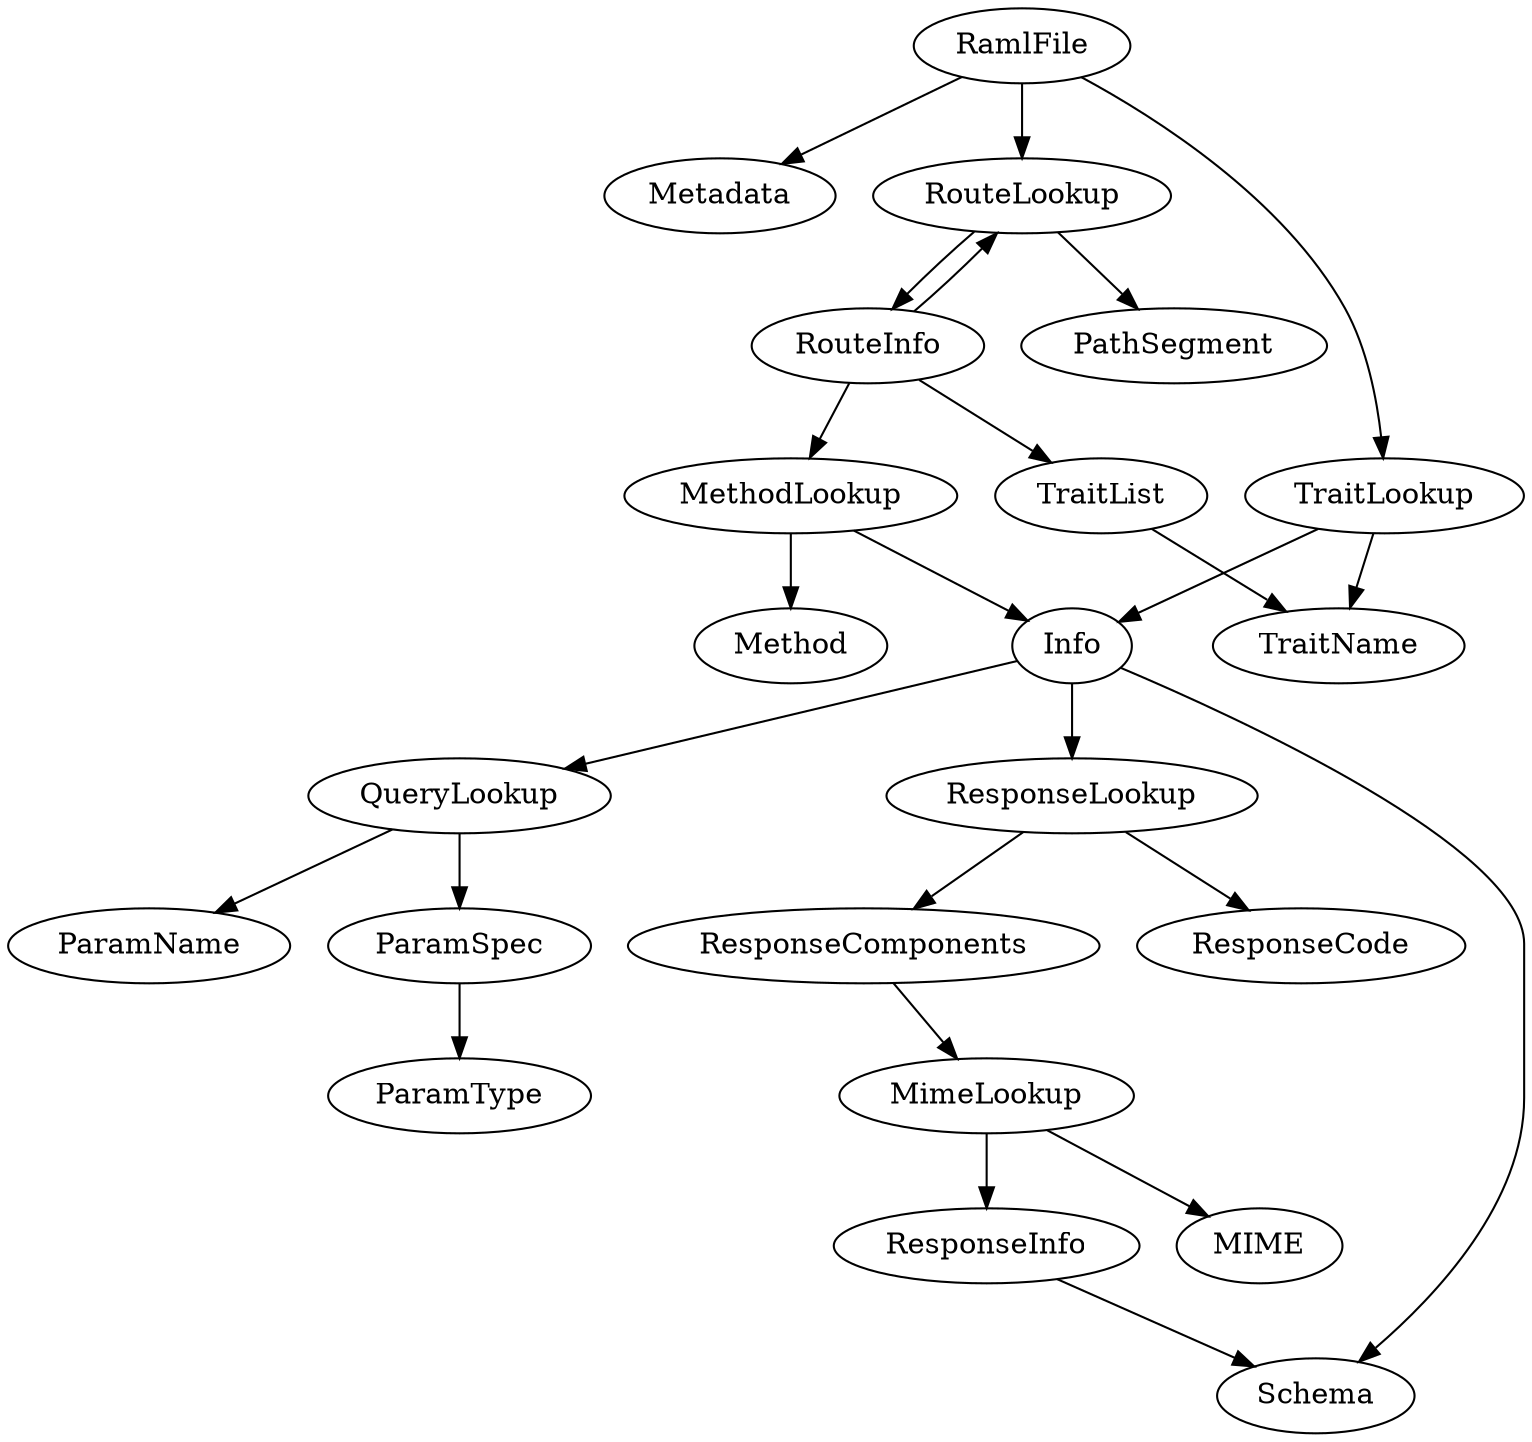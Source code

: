 digraph {
RamlFile;
RamlFile -> Metadata;
RamlFile -> TraitLookup;
RamlFile -> RouteLookup;
Metadata;
Method;
ParamType;
RouteInfo;
RouteInfo -> MethodLookup;
RouteInfo -> TraitList;
RouteInfo -> RouteLookup;
Info;
Info -> QueryLookup;
Info -> Schema;
Info -> ResponseLookup;
ResponseComponents;
ResponseComponents -> MimeLookup;
ParamSpec;
ParamSpec -> ParamType;
ResponseInfo;
ResponseInfo -> Schema;
TraitList;
TraitList -> TraitName;
MIME;
PathSegment;
TraitName;
ParamName;
ResponseCode;
RouteLookup;
RouteLookup -> PathSegment;
RouteLookup -> RouteInfo;
MimeLookup;
MimeLookup -> MIME;
MimeLookup -> ResponseInfo;
ResponseLookup;
ResponseLookup -> ResponseCode;
ResponseLookup -> ResponseComponents;
MethodLookup;
MethodLookup -> Method;
MethodLookup -> Info;
TraitLookup;
TraitLookup -> TraitName;
TraitLookup -> Info;
QueryLookup;
QueryLookup -> ParamName;
QueryLookup -> ParamSpec;
}
